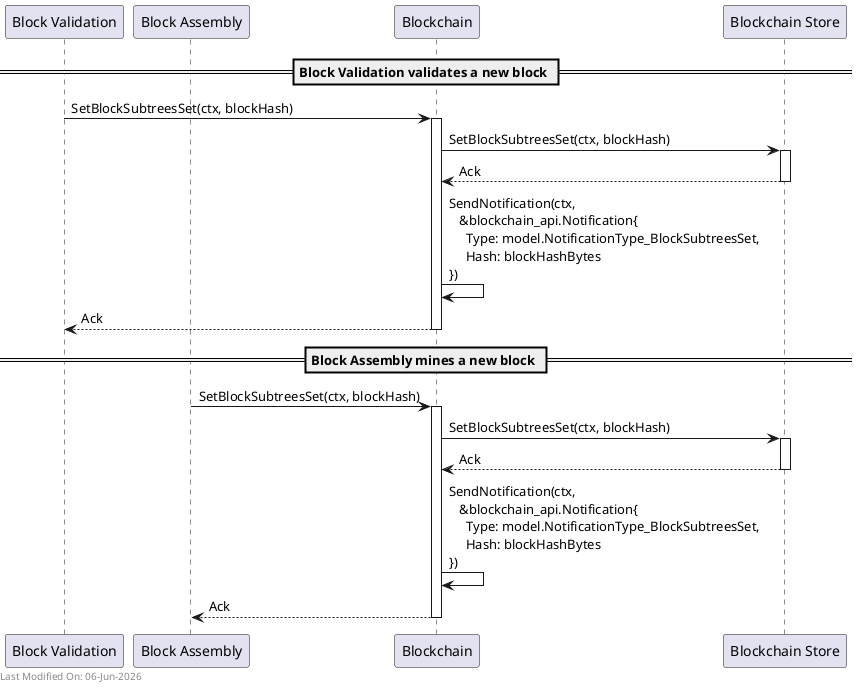 @startuml
participant "Block Validation" as BlockValidation
participant "Block Assembly" as BlockAssembly
participant "Blockchain" as Blockchain
participant "Blockchain Store" as BlockchainStore

== Block Validation validates a new block ==

BlockValidation -> Blockchain: SetBlockSubtreesSet(ctx, blockHash)
activate Blockchain

Blockchain -> BlockchainStore: SetBlockSubtreesSet(ctx, blockHash)
activate BlockchainStore
BlockchainStore --> Blockchain: Ack
deactivate BlockchainStore

Blockchain -> Blockchain: SendNotification(ctx, \n   &blockchain_api.Notification{ \n     Type: model.NotificationType_BlockSubtreesSet, \n     Hash: blockHashBytes\n})
Blockchain --> BlockValidation: Ack
deactivate Blockchain

== Block Assembly mines a new block ==

BlockAssembly -> Blockchain: SetBlockSubtreesSet(ctx, blockHash)
activate Blockchain

Blockchain -> BlockchainStore: SetBlockSubtreesSet(ctx, blockHash)
activate BlockchainStore
BlockchainStore --> Blockchain: Ack
deactivate BlockchainStore

Blockchain -> Blockchain: SendNotification(ctx, \n   &blockchain_api.Notification{ \n     Type: model.NotificationType_BlockSubtreesSet, \n     Hash: blockHashBytes\n})
Blockchain --> BlockAssembly: Ack
deactivate Blockchain


left footer Last Modified On: %date("dd-MMM-yyyy")

@enduml
